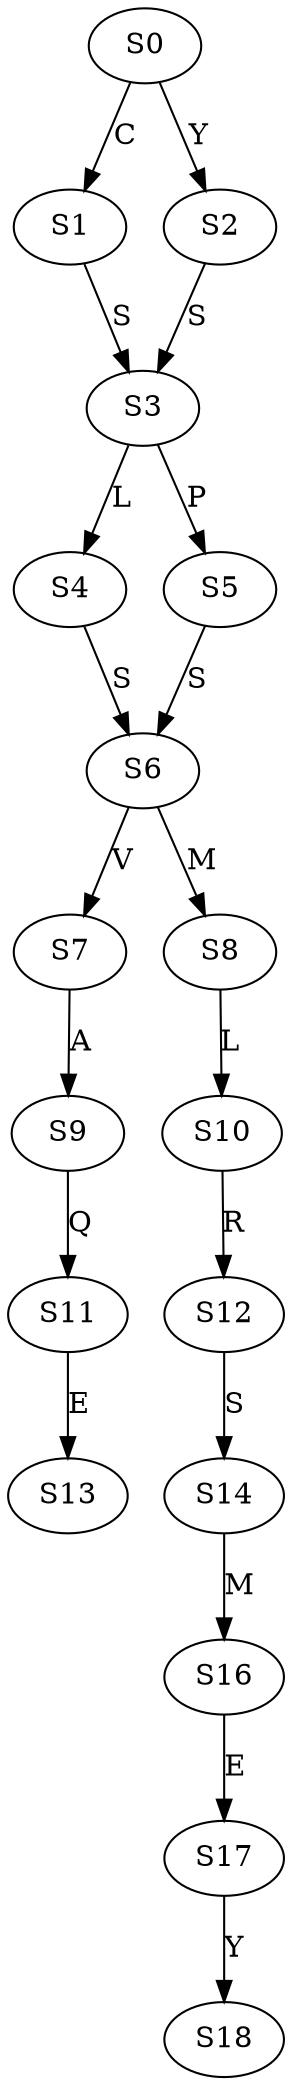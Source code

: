 strict digraph  {
	S0 -> S1 [ label = C ];
	S0 -> S2 [ label = Y ];
	S1 -> S3 [ label = S ];
	S2 -> S3 [ label = S ];
	S3 -> S4 [ label = L ];
	S3 -> S5 [ label = P ];
	S4 -> S6 [ label = S ];
	S5 -> S6 [ label = S ];
	S6 -> S7 [ label = V ];
	S6 -> S8 [ label = M ];
	S7 -> S9 [ label = A ];
	S8 -> S10 [ label = L ];
	S9 -> S11 [ label = Q ];
	S10 -> S12 [ label = R ];
	S11 -> S13 [ label = E ];
	S12 -> S14 [ label = S ];
	S14 -> S16 [ label = M ];
	S16 -> S17 [ label = E ];
	S17 -> S18 [ label = Y ];
}
